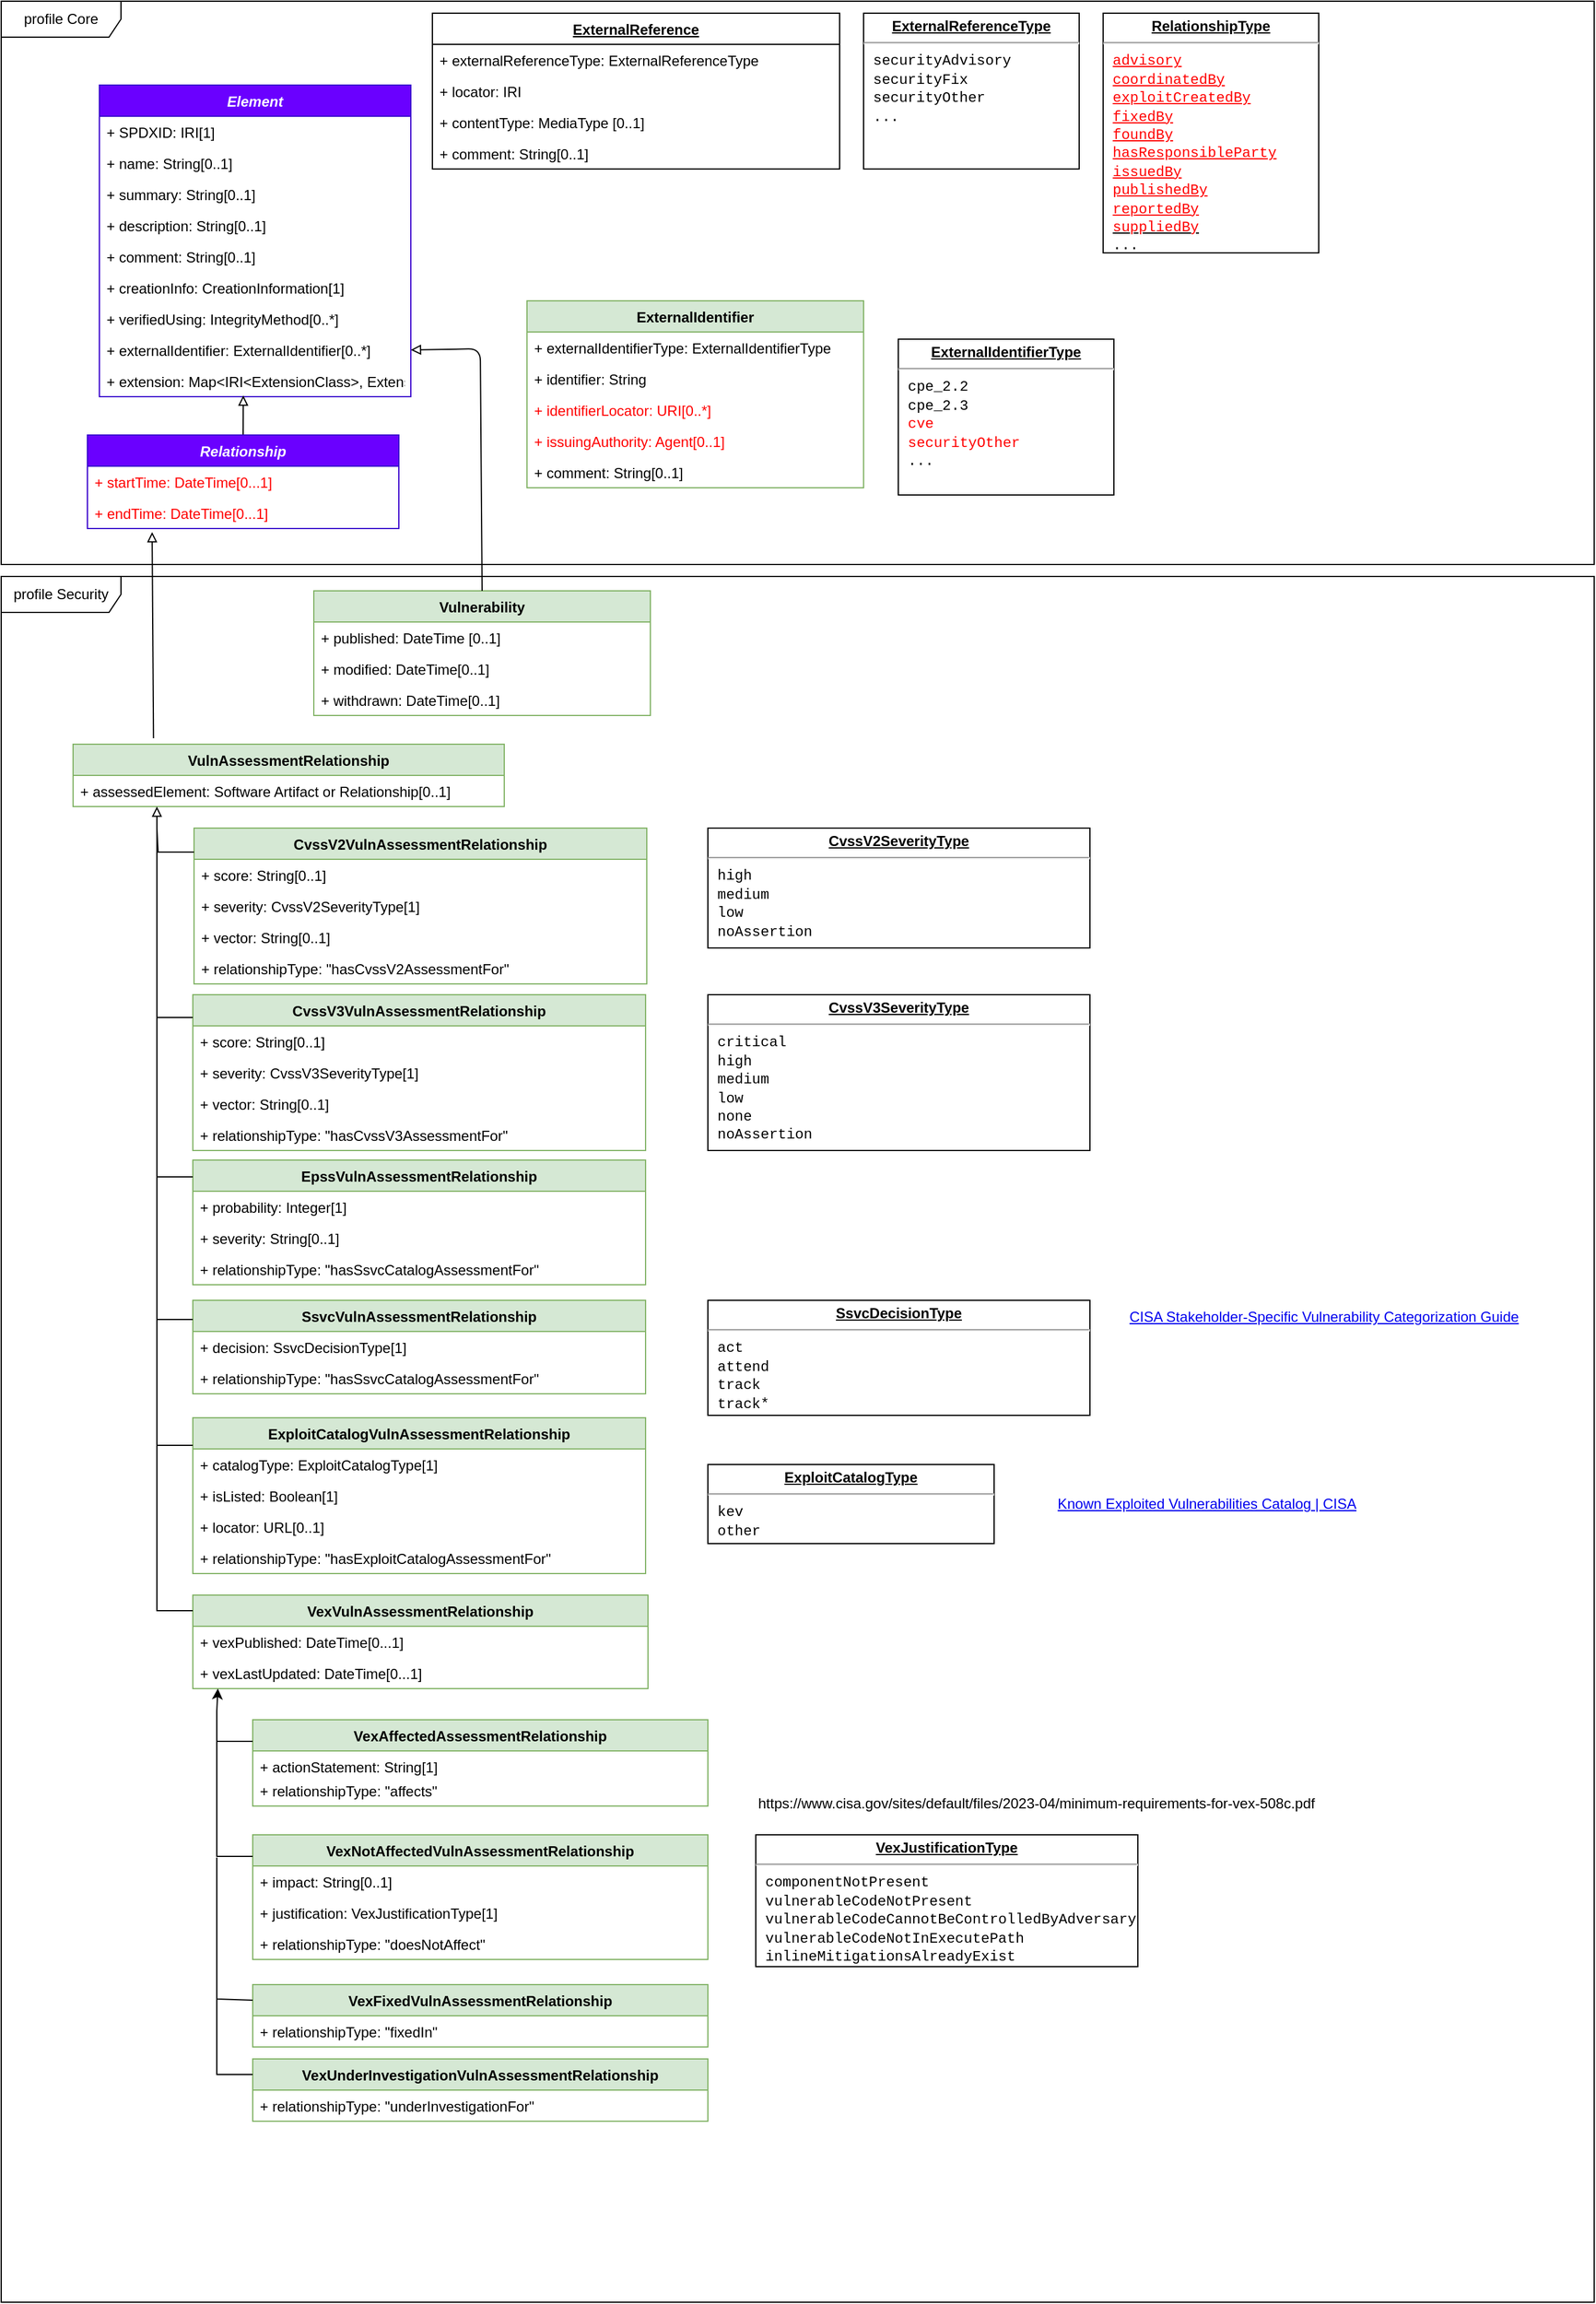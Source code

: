 <mxfile version="21.2.2" type="device">
  <diagram id="5IgRsbpvTm4LBA3nCGGL" name="Page-1">
    <mxGraphModel dx="3028" dy="5564" grid="1" gridSize="10" guides="1" tooltips="1" connect="1" arrows="1" fold="1" page="1" pageScale="1" pageWidth="827" pageHeight="1169" math="0" shadow="0">
      <root>
        <mxCell id="0" />
        <mxCell id="1" parent="0" />
        <mxCell id="vhmbv-RrimLqrtO0uC5v-1" value="profile Security" style="shape=umlFrame;whiteSpace=wrap;html=1;width=100;height=30;" parent="1" vertex="1">
          <mxGeometry x="-1630" y="-4160" width="1330" height="1440" as="geometry" />
        </mxCell>
        <mxCell id="gfH33e8ERVnTQL8CG1b4-8" value="profile Core" style="shape=umlFrame;whiteSpace=wrap;html=1;width=100;height=30;" parent="1" vertex="1">
          <mxGeometry x="-1630" y="-4640" width="1330" height="470" as="geometry" />
        </mxCell>
        <mxCell id="gfH33e8ERVnTQL8CG1b4-1" value="VexVulnAssessmentRelationship" style="swimlane;fontStyle=1;childLayout=stackLayout;horizontal=1;startSize=26;fillColor=#d5e8d4;horizontalStack=0;resizeParent=1;resizeParentMax=0;resizeLast=0;collapsible=1;marginBottom=0;strokeColor=#82b366;" parent="1" vertex="1">
          <mxGeometry x="-1470" y="-3310" width="380" height="78" as="geometry" />
        </mxCell>
        <mxCell id="gfH33e8ERVnTQL8CG1b4-10" value="+ vexPublished: DateTime[0...1]&#xa;&#xa;" style="text;strokeColor=none;fillColor=none;align=left;verticalAlign=top;spacingLeft=4;spacingRight=4;overflow=hidden;rotatable=0;points=[[0,0.5],[1,0.5]];portConstraint=eastwest;" parent="gfH33e8ERVnTQL8CG1b4-1" vertex="1">
          <mxGeometry y="26" width="380" height="26" as="geometry" />
        </mxCell>
        <mxCell id="PAFHYs4fHEggMUIT7Akd-7" value="+ vexLastUpdated: DateTime[0...1]&#xa;&#xa;" style="text;strokeColor=none;fillColor=none;align=left;verticalAlign=top;spacingLeft=4;spacingRight=4;overflow=hidden;rotatable=0;points=[[0,0.5],[1,0.5]];portConstraint=eastwest;" parent="gfH33e8ERVnTQL8CG1b4-1" vertex="1">
          <mxGeometry y="52" width="380" height="26" as="geometry" />
        </mxCell>
        <mxCell id="gfH33e8ERVnTQL8CG1b4-11" value="Vulnerability" style="swimlane;fontStyle=1;childLayout=stackLayout;horizontal=1;startSize=26;fillColor=#d5e8d4;horizontalStack=0;resizeParent=1;resizeParentMax=0;resizeLast=0;collapsible=1;marginBottom=0;strokeColor=#82b366;" parent="1" vertex="1">
          <mxGeometry x="-1369" y="-4148" width="281" height="104" as="geometry" />
        </mxCell>
        <mxCell id="gfH33e8ERVnTQL8CG1b4-13" value="+ published: DateTime [0..1]" style="text;strokeColor=none;fillColor=none;align=left;verticalAlign=top;spacingLeft=4;spacingRight=4;overflow=hidden;rotatable=0;points=[[0,0.5],[1,0.5]];portConstraint=eastwest;" parent="gfH33e8ERVnTQL8CG1b4-11" vertex="1">
          <mxGeometry y="26" width="281" height="26" as="geometry" />
        </mxCell>
        <mxCell id="gfH33e8ERVnTQL8CG1b4-14" value="+ modified: DateTime[0..1]&#xa;" style="text;strokeColor=none;fillColor=none;align=left;verticalAlign=top;spacingLeft=4;spacingRight=4;overflow=hidden;rotatable=0;points=[[0,0.5],[1,0.5]];portConstraint=eastwest;" parent="gfH33e8ERVnTQL8CG1b4-11" vertex="1">
          <mxGeometry y="52" width="281" height="26" as="geometry" />
        </mxCell>
        <mxCell id="gfH33e8ERVnTQL8CG1b4-75" value="+ withdrawn: DateTime[0..1]&#xa;" style="text;strokeColor=none;fillColor=none;align=left;verticalAlign=top;spacingLeft=4;spacingRight=4;overflow=hidden;rotatable=0;points=[[0,0.5],[1,0.5]];portConstraint=eastwest;" parent="gfH33e8ERVnTQL8CG1b4-11" vertex="1">
          <mxGeometry y="78" width="281" height="26" as="geometry" />
        </mxCell>
        <mxCell id="gfH33e8ERVnTQL8CG1b4-21" value="&lt;p style=&quot;margin: 0px ; margin-top: 4px ; text-align: center ; text-decoration: underline&quot;&gt;&lt;b&gt;ExternalReferenceType&lt;/b&gt;&lt;/p&gt;&lt;hr&gt;&lt;p style=&quot;margin: 0px ; margin-left: 8px&quot;&gt;&lt;span style=&quot;background-color: initial; font-family: &amp;quot;Courier New&amp;quot;;&quot;&gt;securityAdvisory&lt;/span&gt;&lt;br&gt;&lt;/p&gt;&lt;p style=&quot;margin: 0px ; margin-left: 8px&quot;&gt;&lt;font face=&quot;Courier New&quot;&gt;securityFix&lt;/font&gt;&lt;/p&gt;&lt;p style=&quot;margin: 0px ; margin-left: 8px&quot;&gt;&lt;font face=&quot;Courier New&quot;&gt;securityOther&lt;/font&gt;&lt;/p&gt;&lt;p style=&quot;margin: 0px ; margin-left: 8px&quot;&gt;&lt;font face=&quot;Courier New&quot;&gt;...&lt;/font&gt;&lt;/p&gt;&lt;p style=&quot;margin: 0px ; margin-left: 8px&quot;&gt;&lt;br&gt;&lt;/p&gt;" style="verticalAlign=top;align=left;overflow=fill;fontSize=12;fontFamily=Helvetica;html=1;" parent="1" vertex="1">
          <mxGeometry x="-910" y="-4630" width="180" height="130" as="geometry" />
        </mxCell>
        <mxCell id="gfH33e8ERVnTQL8CG1b4-22" value="ExternalReference" style="swimlane;fontStyle=5;childLayout=stackLayout;horizontal=1;startSize=26;fillColor=none;horizontalStack=0;resizeParent=1;resizeParentMax=0;resizeLast=0;collapsible=1;marginBottom=0;" parent="1" vertex="1">
          <mxGeometry x="-1270" y="-4630" width="340" height="130" as="geometry" />
        </mxCell>
        <mxCell id="gfH33e8ERVnTQL8CG1b4-23" value="+ externalReferenceType: ExternalReferenceType" style="text;strokeColor=none;fillColor=none;align=left;verticalAlign=top;spacingLeft=4;spacingRight=4;overflow=hidden;rotatable=0;points=[[0,0.5],[1,0.5]];portConstraint=eastwest;" parent="gfH33e8ERVnTQL8CG1b4-22" vertex="1">
          <mxGeometry y="26" width="340" height="26" as="geometry" />
        </mxCell>
        <mxCell id="gfH33e8ERVnTQL8CG1b4-24" value="+ locator: IRI" style="text;strokeColor=none;fillColor=none;align=left;verticalAlign=top;spacingLeft=4;spacingRight=4;overflow=hidden;rotatable=0;points=[[0,0.5],[1,0.5]];portConstraint=eastwest;" parent="gfH33e8ERVnTQL8CG1b4-22" vertex="1">
          <mxGeometry y="52" width="340" height="26" as="geometry" />
        </mxCell>
        <mxCell id="gfH33e8ERVnTQL8CG1b4-25" value="+ contentType: MediaType [0..1]" style="text;strokeColor=none;fillColor=none;align=left;verticalAlign=top;spacingLeft=4;spacingRight=4;overflow=hidden;rotatable=0;points=[[0,0.5],[1,0.5]];portConstraint=eastwest;" parent="gfH33e8ERVnTQL8CG1b4-22" vertex="1">
          <mxGeometry y="78" width="340" height="26" as="geometry" />
        </mxCell>
        <mxCell id="gfH33e8ERVnTQL8CG1b4-26" value="+ comment: String[0..1]" style="text;strokeColor=none;fillColor=none;align=left;verticalAlign=top;spacingLeft=4;spacingRight=4;overflow=hidden;rotatable=0;points=[[0,0.5],[1,0.5]];portConstraint=eastwest;" parent="gfH33e8ERVnTQL8CG1b4-22" vertex="1">
          <mxGeometry y="104" width="340" height="26" as="geometry" />
        </mxCell>
        <object label="Element" description="static representation of a part of the universe of discourse that may be identified and characterised by its behaviour and attribute." description_source="ISO 15531-1:2004" id="gfH33e8ERVnTQL8CG1b4-43">
          <mxCell style="swimlane;fontStyle=3;childLayout=stackLayout;horizontal=1;startSize=26;fillColor=#6a00ff;horizontalStack=0;resizeParent=1;resizeParentMax=0;resizeLast=0;collapsible=1;marginBottom=0;strokeColor=#3700CC;fontColor=#ffffff;" parent="1" vertex="1">
            <mxGeometry x="-1548" y="-4570" width="260" height="260" as="geometry" />
          </mxCell>
        </object>
        <mxCell id="gfH33e8ERVnTQL8CG1b4-44" value="+ SPDXID: IRI[1]" style="text;strokeColor=none;fillColor=none;align=left;verticalAlign=top;spacingLeft=4;spacingRight=4;overflow=hidden;rotatable=0;points=[[0,0.5],[1,0.5]];portConstraint=eastwest;" parent="gfH33e8ERVnTQL8CG1b4-43" vertex="1">
          <mxGeometry y="26" width="260" height="26" as="geometry" />
        </mxCell>
        <mxCell id="gfH33e8ERVnTQL8CG1b4-45" value="+ name: String[0..1]" style="text;strokeColor=none;fillColor=none;align=left;verticalAlign=top;spacingLeft=4;spacingRight=4;overflow=hidden;rotatable=0;points=[[0,0.5],[1,0.5]];portConstraint=eastwest;" parent="gfH33e8ERVnTQL8CG1b4-43" vertex="1">
          <mxGeometry y="52" width="260" height="26" as="geometry" />
        </mxCell>
        <mxCell id="gfH33e8ERVnTQL8CG1b4-46" value="+ summary: String[0..1]" style="text;strokeColor=none;fillColor=none;align=left;verticalAlign=top;spacingLeft=4;spacingRight=4;overflow=hidden;rotatable=0;points=[[0,0.5],[1,0.5]];portConstraint=eastwest;" parent="gfH33e8ERVnTQL8CG1b4-43" vertex="1">
          <mxGeometry y="78" width="260" height="26" as="geometry" />
        </mxCell>
        <mxCell id="gfH33e8ERVnTQL8CG1b4-47" value="+ description: String[0..1]" style="text;strokeColor=none;fillColor=none;align=left;verticalAlign=top;spacingLeft=4;spacingRight=4;overflow=hidden;rotatable=0;points=[[0,0.5],[1,0.5]];portConstraint=eastwest;" parent="gfH33e8ERVnTQL8CG1b4-43" vertex="1">
          <mxGeometry y="104" width="260" height="26" as="geometry" />
        </mxCell>
        <mxCell id="gfH33e8ERVnTQL8CG1b4-48" value="+ comment: String[0..1]" style="text;strokeColor=none;fillColor=none;align=left;verticalAlign=top;spacingLeft=4;spacingRight=4;overflow=hidden;rotatable=0;points=[[0,0.5],[1,0.5]];portConstraint=eastwest;" parent="gfH33e8ERVnTQL8CG1b4-43" vertex="1">
          <mxGeometry y="130" width="260" height="26" as="geometry" />
        </mxCell>
        <mxCell id="gfH33e8ERVnTQL8CG1b4-49" value="+ creationInfo: CreationInformation[1]" style="text;strokeColor=none;fillColor=none;align=left;verticalAlign=top;spacingLeft=4;spacingRight=4;overflow=hidden;rotatable=0;points=[[0,0.5],[1,0.5]];portConstraint=eastwest;" parent="gfH33e8ERVnTQL8CG1b4-43" vertex="1">
          <mxGeometry y="156" width="260" height="26" as="geometry" />
        </mxCell>
        <mxCell id="gfH33e8ERVnTQL8CG1b4-50" value="+ verifiedUsing: IntegrityMethod[0..*]" style="text;strokeColor=none;fillColor=none;align=left;verticalAlign=top;spacingLeft=4;spacingRight=4;overflow=hidden;rotatable=0;points=[[0,0.5],[1,0.5]];portConstraint=eastwest;" parent="gfH33e8ERVnTQL8CG1b4-43" vertex="1">
          <mxGeometry y="182" width="260" height="26" as="geometry" />
        </mxCell>
        <mxCell id="gfH33e8ERVnTQL8CG1b4-52" value="+ externalIdentifier: ExternalIdentifier[0..*]" style="text;strokeColor=none;fillColor=none;align=left;verticalAlign=top;spacingLeft=4;spacingRight=4;overflow=hidden;rotatable=0;points=[[0,0.5],[1,0.5]];portConstraint=eastwest;" parent="gfH33e8ERVnTQL8CG1b4-43" vertex="1">
          <mxGeometry y="208" width="260" height="26" as="geometry" />
        </mxCell>
        <mxCell id="gfH33e8ERVnTQL8CG1b4-53" value="+ extension: Map&lt;IRI&lt;ExtensionClass&gt;, Extension&gt;[0..1]" style="text;strokeColor=none;fillColor=none;align=left;verticalAlign=top;spacingLeft=4;spacingRight=4;overflow=hidden;rotatable=0;points=[[0,0.5],[1,0.5]];portConstraint=eastwest;" parent="gfH33e8ERVnTQL8CG1b4-43" vertex="1">
          <mxGeometry y="234" width="260" height="26" as="geometry" />
        </mxCell>
        <mxCell id="gfH33e8ERVnTQL8CG1b4-57" value="&lt;p style=&quot;margin: 4px 0px 0px; text-align: center;&quot;&gt;&lt;span style=&quot;background-color: initial;&quot;&gt;&lt;b&gt;&lt;u&gt;VexJustificationType&lt;/u&gt;&lt;/b&gt;&lt;/span&gt;&lt;/p&gt;&lt;hr&gt;&lt;p style=&quot;margin: 0px ; margin-left: 8px&quot;&gt;&lt;span style=&quot;font-family: &amp;quot;Courier New&amp;quot;; background-color: initial;&quot;&gt;componentNotPresent&lt;/span&gt;&lt;br&gt;&lt;/p&gt;&lt;p style=&quot;margin: 0px ; margin-left: 8px&quot;&gt;&lt;font face=&quot;Courier New&quot;&gt;vulnerableCodeNotPresent&lt;/font&gt;&lt;/p&gt;&lt;p style=&quot;margin: 0px ; margin-left: 8px&quot;&gt;&lt;font face=&quot;Courier New&quot;&gt;vulnerableCodeCannotBeControlledByAdversary&lt;/font&gt;&lt;/p&gt;&lt;p style=&quot;margin: 0px ; margin-left: 8px&quot;&gt;&lt;font face=&quot;Courier New&quot;&gt;vulnerableCodeNotInExecutePath&lt;/font&gt;&lt;/p&gt;&lt;p style=&quot;margin: 0px ; margin-left: 8px&quot;&gt;&lt;span style=&quot;font-family: &amp;quot;Courier New&amp;quot;; background-color: initial;&quot;&gt;inlineMitigationsAlreadyExist&lt;/span&gt;&lt;/p&gt;" style="verticalAlign=top;align=left;overflow=fill;fontSize=12;fontFamily=Helvetica;html=1;" parent="1" vertex="1">
          <mxGeometry x="-1000" y="-3110" width="319" height="110" as="geometry" />
        </mxCell>
        <mxCell id="gfH33e8ERVnTQL8CG1b4-63" value="" style="endArrow=block;endSize=6;endFill=0;html=1;entryX=0.462;entryY=0.962;entryDx=0;entryDy=0;entryPerimeter=0;exitX=0.5;exitY=0;exitDx=0;exitDy=0;" parent="1" source="rZuNcApO604I1lBTYKyU-2" target="gfH33e8ERVnTQL8CG1b4-53" edge="1">
          <mxGeometry width="160" relative="1" as="geometry">
            <mxPoint x="-1430" y="-4290" as="sourcePoint" />
            <mxPoint x="-1412.08" y="-4300.988" as="targetPoint" />
          </mxGeometry>
        </mxCell>
        <mxCell id="gfH33e8ERVnTQL8CG1b4-92" value="&lt;p style=&quot;margin: 4px 0px 0px; text-align: center;&quot;&gt;&lt;span style=&quot;background-color: initial;&quot;&gt;&lt;b&gt;&lt;u&gt;CvssV3SeverityType&lt;/u&gt;&lt;/b&gt;&lt;/span&gt;&lt;/p&gt;&lt;hr&gt;&lt;p style=&quot;margin: 0px ; margin-left: 8px&quot;&gt;&lt;span style=&quot;background-color: initial; font-family: &amp;quot;Courier New&amp;quot;;&quot;&gt;critical&lt;/span&gt;&lt;/p&gt;&lt;p style=&quot;margin: 0px ; margin-left: 8px&quot;&gt;&lt;font face=&quot;Courier New&quot;&gt;&lt;span style=&quot;font-size: 12px;&quot;&gt;high&lt;/span&gt;&lt;/font&gt;&lt;/p&gt;&lt;p style=&quot;margin: 0px ; margin-left: 8px&quot;&gt;&lt;font face=&quot;Courier New&quot;&gt;&lt;span style=&quot;font-size: 12px;&quot;&gt;medium&lt;/span&gt;&lt;/font&gt;&lt;/p&gt;&lt;p style=&quot;margin: 0px ; margin-left: 8px&quot;&gt;&lt;font face=&quot;Courier New&quot;&gt;&lt;span style=&quot;font-size: 12px;&quot;&gt;low&lt;/span&gt;&lt;/font&gt;&lt;/p&gt;&lt;p style=&quot;margin: 0px ; margin-left: 8px&quot;&gt;&lt;font face=&quot;Courier New&quot;&gt;&lt;span style=&quot;font-size: 12px;&quot;&gt;none&lt;/span&gt;&lt;/font&gt;&lt;/p&gt;&lt;p style=&quot;margin: 0px ; margin-left: 8px&quot;&gt;&lt;font face=&quot;Courier New&quot;&gt;noAssertion&lt;/font&gt;&lt;/p&gt;" style="verticalAlign=top;align=left;overflow=fill;fontSize=12;fontFamily=Helvetica;html=1;" parent="1" vertex="1">
          <mxGeometry x="-1040" y="-3811" width="319" height="130" as="geometry" />
        </mxCell>
        <mxCell id="vhmbv-RrimLqrtO0uC5v-4" value="VulnAssessmentRelationship" style="swimlane;fontStyle=1;childLayout=stackLayout;horizontal=1;startSize=26;fillColor=#d5e8d4;horizontalStack=0;resizeParent=1;resizeParentMax=0;resizeLast=0;collapsible=1;marginBottom=0;strokeColor=#82b366;" parent="1" vertex="1">
          <mxGeometry x="-1570" y="-4020" width="360" height="52" as="geometry" />
        </mxCell>
        <mxCell id="ycgP8Sd5Gd4hE947tm71-1" value="+ assessedElement: Software Artifact or Relationship[0..1]" style="text;strokeColor=none;fillColor=none;align=left;verticalAlign=top;spacingLeft=4;spacingRight=4;overflow=hidden;rotatable=0;points=[[0,0.5],[1,0.5]];portConstraint=eastwest;" parent="vhmbv-RrimLqrtO0uC5v-4" vertex="1">
          <mxGeometry y="26" width="360" height="26" as="geometry" />
        </mxCell>
        <mxCell id="vhmbv-RrimLqrtO0uC5v-9" value="CvssV2VulnAssessmentRelationship" style="swimlane;fontStyle=1;childLayout=stackLayout;horizontal=1;startSize=26;fillColor=#d5e8d4;horizontalStack=0;resizeParent=1;resizeParentMax=0;resizeLast=0;collapsible=1;marginBottom=0;strokeColor=#82b366;" parent="1" vertex="1">
          <mxGeometry x="-1469" y="-3950" width="378" height="130" as="geometry" />
        </mxCell>
        <mxCell id="vhmbv-RrimLqrtO0uC5v-6" value="+ score: String[0..1]" style="text;strokeColor=none;fillColor=none;align=left;verticalAlign=top;spacingLeft=4;spacingRight=4;overflow=hidden;rotatable=0;points=[[0,0.5],[1,0.5]];portConstraint=eastwest;" parent="vhmbv-RrimLqrtO0uC5v-9" vertex="1">
          <mxGeometry y="26" width="378" height="26" as="geometry" />
        </mxCell>
        <mxCell id="vhmbv-RrimLqrtO0uC5v-10" value="+ severity: CvssV2SeverityType[1]" style="text;strokeColor=none;fillColor=none;align=left;verticalAlign=top;spacingLeft=4;spacingRight=4;overflow=hidden;rotatable=0;points=[[0,0.5],[1,0.5]];portConstraint=eastwest;" parent="vhmbv-RrimLqrtO0uC5v-9" vertex="1">
          <mxGeometry y="52" width="378" height="26" as="geometry" />
        </mxCell>
        <mxCell id="vhmbv-RrimLqrtO0uC5v-13" value="+ vector: String[0..1]" style="text;strokeColor=none;fillColor=none;align=left;verticalAlign=top;spacingLeft=4;spacingRight=4;overflow=hidden;rotatable=0;points=[[0,0.5],[1,0.5]];portConstraint=eastwest;" parent="vhmbv-RrimLqrtO0uC5v-9" vertex="1">
          <mxGeometry y="78" width="378" height="26" as="geometry" />
        </mxCell>
        <mxCell id="dll3_H41sZPCGXfSmoCE-24" value="+ relationshipType: &quot;hasCvssV2AssessmentFor&quot;" style="text;strokeColor=none;fillColor=none;align=left;verticalAlign=top;spacingLeft=4;spacingRight=4;overflow=hidden;rotatable=0;points=[[0,0.5],[1,0.5]];portConstraint=eastwest;" vertex="1" parent="vhmbv-RrimLqrtO0uC5v-9">
          <mxGeometry y="104" width="378" height="26" as="geometry" />
        </mxCell>
        <mxCell id="vhmbv-RrimLqrtO0uC5v-16" value="CvssV3VulnAssessmentRelationship" style="swimlane;fontStyle=1;childLayout=stackLayout;horizontal=1;startSize=26;fillColor=#d5e8d4;horizontalStack=0;resizeParent=1;resizeParentMax=0;resizeLast=0;collapsible=1;marginBottom=0;strokeColor=#82b366;" parent="1" vertex="1">
          <mxGeometry x="-1470" y="-3811" width="378" height="130" as="geometry" />
        </mxCell>
        <mxCell id="vhmbv-RrimLqrtO0uC5v-35" value="+ score: String[0..1]" style="text;strokeColor=none;fillColor=none;align=left;verticalAlign=top;spacingLeft=4;spacingRight=4;overflow=hidden;rotatable=0;points=[[0,0.5],[1,0.5]];portConstraint=eastwest;" parent="vhmbv-RrimLqrtO0uC5v-16" vertex="1">
          <mxGeometry y="26" width="378" height="26" as="geometry" />
        </mxCell>
        <mxCell id="vhmbv-RrimLqrtO0uC5v-17" value="+ severity: CvssV3SeverityType[1]" style="text;strokeColor=none;fillColor=none;align=left;verticalAlign=top;spacingLeft=4;spacingRight=4;overflow=hidden;rotatable=0;points=[[0,0.5],[1,0.5]];portConstraint=eastwest;" parent="vhmbv-RrimLqrtO0uC5v-16" vertex="1">
          <mxGeometry y="52" width="378" height="26" as="geometry" />
        </mxCell>
        <mxCell id="vhmbv-RrimLqrtO0uC5v-18" value="+ vector: String[0..1]" style="text;strokeColor=none;fillColor=none;align=left;verticalAlign=top;spacingLeft=4;spacingRight=4;overflow=hidden;rotatable=0;points=[[0,0.5],[1,0.5]];portConstraint=eastwest;" parent="vhmbv-RrimLqrtO0uC5v-16" vertex="1">
          <mxGeometry y="78" width="378" height="26" as="geometry" />
        </mxCell>
        <mxCell id="dll3_H41sZPCGXfSmoCE-23" value="+ relationshipType: &quot;hasCvssV3AssessmentFor&quot;" style="text;strokeColor=none;fillColor=none;align=left;verticalAlign=top;spacingLeft=4;spacingRight=4;overflow=hidden;rotatable=0;points=[[0,0.5],[1,0.5]];portConstraint=eastwest;" vertex="1" parent="vhmbv-RrimLqrtO0uC5v-16">
          <mxGeometry y="104" width="378" height="26" as="geometry" />
        </mxCell>
        <mxCell id="vhmbv-RrimLqrtO0uC5v-20" value="EpssVulnAssessmentRelationship" style="swimlane;fontStyle=1;childLayout=stackLayout;horizontal=1;startSize=26;fillColor=#d5e8d4;horizontalStack=0;resizeParent=1;resizeParentMax=0;resizeLast=0;collapsible=1;marginBottom=0;strokeColor=#82b366;" parent="1" vertex="1">
          <mxGeometry x="-1470" y="-3673" width="378" height="104" as="geometry" />
        </mxCell>
        <mxCell id="vhmbv-RrimLqrtO0uC5v-22" value="+ probability: Integer[1]" style="text;strokeColor=none;fillColor=none;align=left;verticalAlign=top;spacingLeft=4;spacingRight=4;overflow=hidden;rotatable=0;points=[[0,0.5],[1,0.5]];portConstraint=eastwest;" parent="vhmbv-RrimLqrtO0uC5v-20" vertex="1">
          <mxGeometry y="26" width="378" height="26" as="geometry" />
        </mxCell>
        <mxCell id="vhmbv-RrimLqrtO0uC5v-24" value="+ severity: String[0..1]" style="text;strokeColor=none;fillColor=none;align=left;verticalAlign=top;spacingLeft=4;spacingRight=4;overflow=hidden;rotatable=0;points=[[0,0.5],[1,0.5]];portConstraint=eastwest;" parent="vhmbv-RrimLqrtO0uC5v-20" vertex="1">
          <mxGeometry y="52" width="378" height="26" as="geometry" />
        </mxCell>
        <mxCell id="dll3_H41sZPCGXfSmoCE-20" value="+ relationshipType: &quot;hasSsvcCatalogAssessmentFor&quot;" style="text;strokeColor=none;fillColor=none;align=left;verticalAlign=top;spacingLeft=4;spacingRight=4;overflow=hidden;rotatable=0;points=[[0,0.5],[1,0.5]];portConstraint=eastwest;" vertex="1" parent="vhmbv-RrimLqrtO0uC5v-20">
          <mxGeometry y="78" width="378" height="26" as="geometry" />
        </mxCell>
        <mxCell id="vhmbv-RrimLqrtO0uC5v-25" value="SsvcVulnAssessmentRelationship" style="swimlane;fontStyle=1;childLayout=stackLayout;horizontal=1;startSize=26;fillColor=#d5e8d4;horizontalStack=0;resizeParent=1;resizeParentMax=0;resizeLast=0;collapsible=1;marginBottom=0;strokeColor=#82b366;" parent="1" vertex="1">
          <mxGeometry x="-1470" y="-3556" width="378" height="78" as="geometry" />
        </mxCell>
        <mxCell id="vhmbv-RrimLqrtO0uC5v-27" value="+ decision: SsvcDecisionType[1]" style="text;strokeColor=none;fillColor=none;align=left;verticalAlign=top;spacingLeft=4;spacingRight=4;overflow=hidden;rotatable=0;points=[[0,0.5],[1,0.5]];portConstraint=eastwest;" parent="vhmbv-RrimLqrtO0uC5v-25" vertex="1">
          <mxGeometry y="26" width="378" height="26" as="geometry" />
        </mxCell>
        <mxCell id="dll3_H41sZPCGXfSmoCE-19" value="+ relationshipType: &quot;hasSsvcCatalogAssessmentFor&quot;" style="text;strokeColor=none;fillColor=none;align=left;verticalAlign=top;spacingLeft=4;spacingRight=4;overflow=hidden;rotatable=0;points=[[0,0.5],[1,0.5]];portConstraint=eastwest;" vertex="1" parent="vhmbv-RrimLqrtO0uC5v-25">
          <mxGeometry y="52" width="378" height="26" as="geometry" />
        </mxCell>
        <mxCell id="vhmbv-RrimLqrtO0uC5v-28" value="&lt;p style=&quot;margin: 4px 0px 0px; text-align: center;&quot;&gt;&lt;span style=&quot;background-color: initial;&quot;&gt;&lt;b&gt;&lt;u&gt;SsvcDecisionType&lt;/u&gt;&lt;/b&gt;&lt;/span&gt;&lt;/p&gt;&lt;hr&gt;&lt;p style=&quot;margin: 0px ; margin-left: 8px&quot;&gt;&lt;font face=&quot;Courier New&quot;&gt;act&lt;/font&gt;&lt;/p&gt;&lt;p style=&quot;margin: 0px ; margin-left: 8px&quot;&gt;&lt;font face=&quot;Courier New&quot;&gt;attend&lt;/font&gt;&lt;/p&gt;&lt;p style=&quot;margin: 0px ; margin-left: 8px&quot;&gt;&lt;font face=&quot;Courier New&quot;&gt;track&lt;/font&gt;&lt;/p&gt;&lt;p style=&quot;margin: 0px ; margin-left: 8px&quot;&gt;&lt;font face=&quot;Courier New&quot;&gt;track*&lt;/font&gt;&lt;/p&gt;" style="verticalAlign=top;align=left;overflow=fill;fontSize=12;fontFamily=Helvetica;html=1;" parent="1" vertex="1">
          <mxGeometry x="-1040" y="-3556" width="319" height="96" as="geometry" />
        </mxCell>
        <mxCell id="vhmbv-RrimLqrtO0uC5v-48" value="&lt;meta charset=&quot;utf-8&quot;&gt;&lt;a href=&quot;https://www.cisa.gov/known-exploited-vulnerabilities-catalog&quot;&gt;Known Exploited Vulnerabilities Catalog | CISA&lt;/a&gt;" style="text;whiteSpace=wrap;html=1;" parent="1" vertex="1">
          <mxGeometry x="-750" y="-3400" width="280" height="40" as="geometry" />
        </mxCell>
        <mxCell id="vhmbv-RrimLqrtO0uC5v-50" value="ExploitCatalogVulnAssessmentRelationship" style="swimlane;fontStyle=1;childLayout=stackLayout;horizontal=1;startSize=26;fillColor=#d5e8d4;horizontalStack=0;resizeParent=1;resizeParentMax=0;resizeLast=0;collapsible=1;marginBottom=0;strokeColor=#82b366;" parent="1" vertex="1">
          <mxGeometry x="-1470" y="-3458" width="378" height="130" as="geometry" />
        </mxCell>
        <mxCell id="dll3_H41sZPCGXfSmoCE-16" value="+ catalogType: ExploitCatalogType[1]" style="text;strokeColor=none;fillColor=none;align=left;verticalAlign=top;spacingLeft=4;spacingRight=4;overflow=hidden;rotatable=0;points=[[0,0.5],[1,0.5]];portConstraint=eastwest;" vertex="1" parent="vhmbv-RrimLqrtO0uC5v-50">
          <mxGeometry y="26" width="378" height="26" as="geometry" />
        </mxCell>
        <mxCell id="vhmbv-RrimLqrtO0uC5v-57" value="+ isListed: Boolean[1]" style="text;strokeColor=none;fillColor=none;align=left;verticalAlign=top;spacingLeft=4;spacingRight=4;overflow=hidden;rotatable=0;points=[[0,0.5],[1,0.5]];portConstraint=eastwest;" parent="vhmbv-RrimLqrtO0uC5v-50" vertex="1">
          <mxGeometry y="52" width="378" height="26" as="geometry" />
        </mxCell>
        <mxCell id="vhmbv-RrimLqrtO0uC5v-52" value="+ locator: URL[0..1]" style="text;strokeColor=none;fillColor=none;align=left;verticalAlign=top;spacingLeft=4;spacingRight=4;overflow=hidden;rotatable=0;points=[[0,0.5],[1,0.5]];portConstraint=eastwest;" parent="vhmbv-RrimLqrtO0uC5v-50" vertex="1">
          <mxGeometry y="78" width="378" height="26" as="geometry" />
        </mxCell>
        <mxCell id="dll3_H41sZPCGXfSmoCE-18" value="+ relationshipType: &quot;hasExploitCatalogAssessmentFor&quot;" style="text;strokeColor=none;fillColor=none;align=left;verticalAlign=top;spacingLeft=4;spacingRight=4;overflow=hidden;rotatable=0;points=[[0,0.5],[1,0.5]];portConstraint=eastwest;" vertex="1" parent="vhmbv-RrimLqrtO0uC5v-50">
          <mxGeometry y="104" width="378" height="26" as="geometry" />
        </mxCell>
        <mxCell id="vhmbv-RrimLqrtO0uC5v-64" value="VexAffectedAssessmentRelationship" style="swimlane;fontStyle=1;childLayout=stackLayout;horizontal=1;startSize=26;fillColor=#d5e8d4;horizontalStack=0;resizeParent=1;resizeParentMax=0;resizeLast=0;collapsible=1;marginBottom=0;strokeColor=#82b366;" parent="1" vertex="1">
          <mxGeometry x="-1420" y="-3206" width="380" height="72" as="geometry" />
        </mxCell>
        <mxCell id="vhmbv-RrimLqrtO0uC5v-63" value="+ actionStatement: String[1]" style="text;strokeColor=none;fillColor=none;align=left;verticalAlign=top;spacingLeft=4;spacingRight=4;overflow=hidden;rotatable=0;points=[[0,0.5],[1,0.5]];portConstraint=eastwest;" parent="vhmbv-RrimLqrtO0uC5v-64" vertex="1">
          <mxGeometry y="26" width="380" height="20" as="geometry" />
        </mxCell>
        <mxCell id="dll3_H41sZPCGXfSmoCE-5" value="+ relationshipType: &quot;affects&quot;" style="text;strokeColor=none;fillColor=none;align=left;verticalAlign=top;spacingLeft=4;spacingRight=4;overflow=hidden;rotatable=0;points=[[0,0.5],[1,0.5]];portConstraint=eastwest;" vertex="1" parent="vhmbv-RrimLqrtO0uC5v-64">
          <mxGeometry y="46" width="380" height="26" as="geometry" />
        </mxCell>
        <mxCell id="vhmbv-RrimLqrtO0uC5v-70" value="VexNotAffectedVulnAssessmentRelationship" style="swimlane;fontStyle=1;childLayout=stackLayout;horizontal=1;startSize=26;fillColor=#d5e8d4;horizontalStack=0;resizeParent=1;resizeParentMax=0;resizeLast=0;collapsible=1;marginBottom=0;strokeColor=#82b366;" parent="1" vertex="1">
          <mxGeometry x="-1420" y="-3110" width="380" height="104" as="geometry" />
        </mxCell>
        <mxCell id="vhmbv-RrimLqrtO0uC5v-71" value="+ impact: String[0..1]" style="text;strokeColor=none;fillColor=none;align=left;verticalAlign=top;spacingLeft=4;spacingRight=4;overflow=hidden;rotatable=0;points=[[0,0.5],[1,0.5]];portConstraint=eastwest;" parent="vhmbv-RrimLqrtO0uC5v-70" vertex="1">
          <mxGeometry y="26" width="380" height="26" as="geometry" />
        </mxCell>
        <mxCell id="vhmbv-RrimLqrtO0uC5v-72" value="+ justification: VexJustificationType[1]" style="text;strokeColor=none;fillColor=none;align=left;verticalAlign=top;spacingLeft=4;spacingRight=4;overflow=hidden;rotatable=0;points=[[0,0.5],[1,0.5]];portConstraint=eastwest;" parent="vhmbv-RrimLqrtO0uC5v-70" vertex="1">
          <mxGeometry y="52" width="380" height="26" as="geometry" />
        </mxCell>
        <mxCell id="dll3_H41sZPCGXfSmoCE-6" value="+ relationshipType: &quot;doesNotAffect&quot;" style="text;strokeColor=none;fillColor=none;align=left;verticalAlign=top;spacingLeft=4;spacingRight=4;overflow=hidden;rotatable=0;points=[[0,0.5],[1,0.5]];portConstraint=eastwest;" vertex="1" parent="vhmbv-RrimLqrtO0uC5v-70">
          <mxGeometry y="78" width="380" height="26" as="geometry" />
        </mxCell>
        <mxCell id="ycgP8Sd5Gd4hE947tm71-8" value="" style="endArrow=none;html=1;rounded=0;" parent="1" edge="1">
          <mxGeometry x="-0.613" y="116" width="50" height="50" relative="1" as="geometry">
            <mxPoint x="-1470" y="-3540" as="sourcePoint" />
            <mxPoint x="-1500" y="-3660" as="targetPoint" />
            <Array as="points">
              <mxPoint x="-1500" y="-3540" />
            </Array>
            <mxPoint x="106" y="116" as="offset" />
          </mxGeometry>
        </mxCell>
        <mxCell id="Yeybq29zLoQR2ApoFsXh-2" value="" style="endArrow=none;html=1;rounded=0;exitX=0;exitY=0.385;exitDx=0;exitDy=0;exitPerimeter=0;" parent="1" edge="1">
          <mxGeometry x="-0.613" y="116" width="50" height="50" relative="1" as="geometry">
            <mxPoint x="-1470" y="-3658.98" as="sourcePoint" />
            <mxPoint x="-1500" y="-3799" as="targetPoint" />
            <Array as="points">
              <mxPoint x="-1500" y="-3659" />
            </Array>
            <mxPoint x="106" y="116" as="offset" />
          </mxGeometry>
        </mxCell>
        <mxCell id="Yeybq29zLoQR2ApoFsXh-3" value="" style="endArrow=none;html=1;rounded=0;exitX=0;exitY=0.385;exitDx=0;exitDy=0;exitPerimeter=0;" parent="1" edge="1">
          <mxGeometry x="-0.613" y="116" width="50" height="50" relative="1" as="geometry">
            <mxPoint x="-1470" y="-3791.99" as="sourcePoint" />
            <mxPoint x="-1500" y="-3940" as="targetPoint" />
            <Array as="points">
              <mxPoint x="-1500" y="-3792.01" />
            </Array>
            <mxPoint x="106" y="116" as="offset" />
          </mxGeometry>
        </mxCell>
        <mxCell id="Yeybq29zLoQR2ApoFsXh-5" value="" style="endArrow=none;html=1;rounded=0;exitX=0;exitY=0.385;exitDx=0;exitDy=0;exitPerimeter=0;" parent="1" edge="1">
          <mxGeometry x="-0.613" y="116" width="50" height="50" relative="1" as="geometry">
            <mxPoint x="-1470" y="-3434.98" as="sourcePoint" />
            <mxPoint x="-1500" y="-3585" as="targetPoint" />
            <Array as="points">
              <mxPoint x="-1500" y="-3435" />
            </Array>
            <mxPoint x="106" y="116" as="offset" />
          </mxGeometry>
        </mxCell>
        <mxCell id="Yeybq29zLoQR2ApoFsXh-7" value="" style="endArrow=none;html=1;rounded=0;exitX=0;exitY=0.385;exitDx=0;exitDy=0;exitPerimeter=0;" parent="1" edge="1">
          <mxGeometry x="-0.613" y="116" width="50" height="50" relative="1" as="geometry">
            <mxPoint x="-1420" y="-3091.98" as="sourcePoint" />
            <mxPoint x="-1450" y="-3202" as="targetPoint" />
            <Array as="points">
              <mxPoint x="-1450" y="-3092" />
            </Array>
            <mxPoint x="106" y="116" as="offset" />
          </mxGeometry>
        </mxCell>
        <mxCell id="Yeybq29zLoQR2ApoFsXh-8" value="" style="endArrow=classic;html=1;rounded=0;exitX=0;exitY=0.25;exitDx=0;exitDy=0;entryX=0.055;entryY=1;entryDx=0;entryDy=0;entryPerimeter=0;" parent="1" source="vhmbv-RrimLqrtO0uC5v-64" edge="1" target="PAFHYs4fHEggMUIT7Akd-7">
          <mxGeometry width="50" height="50" relative="1" as="geometry">
            <mxPoint x="-1420" y="-3176" as="sourcePoint" />
            <mxPoint x="-1450" y="-3220" as="targetPoint" />
            <Array as="points">
              <mxPoint x="-1450" y="-3188" />
              <mxPoint x="-1450" y="-3213" />
            </Array>
          </mxGeometry>
        </mxCell>
        <mxCell id="Yeybq29zLoQR2ApoFsXh-9" value="&lt;p style=&quot;margin: 4px 0px 0px; text-align: center;&quot;&gt;&lt;b style=&quot;background-color: initial;&quot;&gt;&lt;u&gt;ExploitCatalog&lt;/u&gt;&lt;/b&gt;&lt;b style=&quot;background-color: initial;&quot;&gt;&lt;u&gt;Type&lt;/u&gt;&lt;/b&gt;&lt;/p&gt;&lt;hr&gt;&lt;p style=&quot;margin: 0px ; margin-left: 8px&quot;&gt;&lt;span style=&quot;background-color: initial; font-family: &amp;quot;Courier New&amp;quot;;&quot;&gt;kev&lt;/span&gt;&lt;/p&gt;&lt;p style=&quot;margin: 0px ; margin-left: 8px&quot;&gt;&lt;font face=&quot;Courier New&quot;&gt;other&lt;/font&gt;&lt;/p&gt;" style="verticalAlign=top;align=left;overflow=fill;fontSize=12;fontFamily=Helvetica;html=1;" parent="1" vertex="1">
          <mxGeometry x="-1040" y="-3419" width="239" height="66" as="geometry" />
        </mxCell>
        <UserObject label="&lt;a href=&quot;https://www.cisa.gov/sites/default/files/publications/cisa-ssvc-guide%20508c.pdf&quot;&gt;CISA Stakeholder-Specific Vulnerability Categorization Guide&lt;/a&gt;" id="Yeybq29zLoQR2ApoFsXh-13">
          <mxCell style="text;whiteSpace=wrap;html=1;" parent="1" vertex="1">
            <mxGeometry x="-690" y="-3556" width="340" height="40" as="geometry" />
          </mxCell>
        </UserObject>
        <mxCell id="Yeybq29zLoQR2ApoFsXh-16" value="&lt;p style=&quot;margin: 4px 0px 0px; text-align: center;&quot;&gt;&lt;span style=&quot;background-color: initial;&quot;&gt;&lt;b&gt;&lt;u&gt;CvssV2SeverityType&lt;/u&gt;&lt;/b&gt;&lt;/span&gt;&lt;/p&gt;&lt;hr&gt;&lt;p style=&quot;margin: 0px ; margin-left: 8px&quot;&gt;&lt;span style=&quot;font-family: &amp;quot;Courier New&amp;quot;; background-color: initial;&quot;&gt;high&lt;/span&gt;&lt;br&gt;&lt;/p&gt;&lt;p style=&quot;margin: 0px ; margin-left: 8px&quot;&gt;&lt;font face=&quot;Courier New&quot;&gt;&lt;span style=&quot;font-size: 12px;&quot;&gt;medium&lt;/span&gt;&lt;/font&gt;&lt;/p&gt;&lt;p style=&quot;margin: 0px ; margin-left: 8px&quot;&gt;&lt;font face=&quot;Courier New&quot;&gt;&lt;span style=&quot;font-size: 12px;&quot;&gt;low&lt;/span&gt;&lt;/font&gt;&lt;/p&gt;&lt;p style=&quot;margin: 0px ; margin-left: 8px&quot;&gt;&lt;span style=&quot;font-family: &amp;quot;Courier New&amp;quot;; background-color: initial;&quot;&gt;noAssertion&lt;/span&gt;&lt;br&gt;&lt;/p&gt;" style="verticalAlign=top;align=left;overflow=fill;fontSize=12;fontFamily=Helvetica;html=1;" parent="1" vertex="1">
          <mxGeometry x="-1040" y="-3950" width="319" height="100" as="geometry" />
        </mxCell>
        <mxCell id="Yeybq29zLoQR2ApoFsXh-22" value="&lt;p style=&quot;margin: 0px ; margin-top: 4px ; text-align: center ; text-decoration: underline&quot;&gt;&lt;b&gt;ExternalIdentifierType&lt;/b&gt;&lt;/p&gt;&lt;hr&gt;&lt;p style=&quot;margin: 0px ; margin-left: 8px&quot;&gt;&lt;font face=&quot;Courier New&quot;&gt;cpe_2.2&lt;/font&gt;&lt;/p&gt;&lt;p style=&quot;margin: 0px ; margin-left: 8px&quot;&gt;&lt;font face=&quot;Courier New&quot;&gt;cpe_2.3&lt;/font&gt;&lt;/p&gt;&lt;p style=&quot;margin: 0px ; margin-left: 8px&quot;&gt;&lt;font color=&quot;#ff0000&quot; face=&quot;Courier New&quot;&gt;cve&lt;/font&gt;&lt;/p&gt;&lt;p style=&quot;margin: 0px ; margin-left: 8px&quot;&gt;&lt;span style=&quot;font-family: &amp;quot;Courier New&amp;quot;; background-color: initial;&quot;&gt;&lt;font color=&quot;#ff0000&quot;&gt;securityOther&lt;/font&gt;&lt;/span&gt;&lt;br&gt;&lt;/p&gt;&lt;p style=&quot;margin: 0px ; margin-left: 8px&quot;&gt;&lt;font face=&quot;Courier New&quot;&gt;...&lt;/font&gt;&lt;/p&gt;&lt;p style=&quot;margin: 0px ; margin-left: 8px&quot;&gt;&lt;br&gt;&lt;/p&gt;" style="verticalAlign=top;align=left;overflow=fill;fontSize=12;fontFamily=Helvetica;html=1;" parent="1" vertex="1">
          <mxGeometry x="-881" y="-4358" width="180" height="130" as="geometry" />
        </mxCell>
        <mxCell id="Yeybq29zLoQR2ApoFsXh-23" value="&lt;p style=&quot;margin: 0px ; margin-top: 4px ; text-align: center ; text-decoration: underline&quot;&gt;&lt;b&gt;RelationshipType&lt;/b&gt;&lt;/p&gt;&lt;hr&gt;&lt;p style=&quot;margin: 0px ; margin-left: 8px&quot;&gt;&lt;font color=&quot;#ff0000&quot; face=&quot;Courier New&quot;&gt;&lt;u style=&quot;&quot;&gt;advisory&lt;/u&gt;&lt;/font&gt;&lt;/p&gt;&lt;p style=&quot;margin: 0px ; margin-left: 8px&quot;&gt;&lt;font color=&quot;#ff0000&quot; face=&quot;Courier New&quot;&gt;&lt;u style=&quot;&quot;&gt;coordinatedBy&lt;/u&gt;&lt;/font&gt;&lt;/p&gt;&lt;p style=&quot;margin: 0px ; margin-left: 8px&quot;&gt;&lt;font color=&quot;#ff0000&quot; face=&quot;Courier New&quot;&gt;&lt;u style=&quot;&quot;&gt;exploitCreatedBy&lt;/u&gt;&lt;/font&gt;&lt;/p&gt;&lt;p style=&quot;margin: 0px ; margin-left: 8px&quot;&gt;&lt;font color=&quot;#ff0000&quot; face=&quot;Courier New&quot;&gt;&lt;u style=&quot;&quot;&gt;fixedBy&lt;/u&gt;&lt;/font&gt;&lt;/p&gt;&lt;p style=&quot;margin: 0px ; margin-left: 8px&quot;&gt;&lt;font color=&quot;#ff0000&quot; face=&quot;Courier New&quot;&gt;&lt;u style=&quot;&quot;&gt;foundBy&lt;/u&gt;&lt;/font&gt;&lt;/p&gt;&lt;p style=&quot;margin: 0px ; margin-left: 8px&quot;&gt;&lt;font color=&quot;#ff0000&quot; face=&quot;Courier New&quot;&gt;&lt;u style=&quot;&quot;&gt;hasResponsibleParty&lt;/u&gt;&lt;/font&gt;&lt;/p&gt;&lt;p style=&quot;margin: 0px ; margin-left: 8px&quot;&gt;&lt;font color=&quot;#ff0000&quot; face=&quot;Courier New&quot;&gt;&lt;u style=&quot;&quot;&gt;issuedBy&lt;/u&gt;&lt;/font&gt;&lt;/p&gt;&lt;p style=&quot;margin: 0px ; margin-left: 8px&quot;&gt;&lt;font color=&quot;#ff0000&quot; face=&quot;Courier New&quot;&gt;&lt;u style=&quot;&quot;&gt;publishedBy&lt;/u&gt;&lt;/font&gt;&lt;/p&gt;&lt;p style=&quot;margin: 0px ; margin-left: 8px&quot;&gt;&lt;font color=&quot;#ff0000&quot; face=&quot;Courier New&quot;&gt;&lt;u style=&quot;&quot;&gt;reportedBy&lt;/u&gt;&lt;/font&gt;&lt;/p&gt;&lt;p style=&quot;margin: 0px ; margin-left: 8px&quot;&gt;&lt;font face=&quot;Courier New&quot;&gt;&lt;u style=&quot;&quot;&gt;&lt;font color=&quot;#ff0000&quot;&gt;suppliedBy&lt;/font&gt;&lt;br&gt;&lt;/u&gt;&lt;/font&gt;&lt;/p&gt;&lt;p style=&quot;margin: 0px ; margin-left: 8px&quot;&gt;&lt;font face=&quot;Courier New&quot;&gt;...&lt;/font&gt;&lt;/p&gt;&lt;p style=&quot;margin: 0px ; margin-left: 8px&quot;&gt;&lt;br&gt;&lt;/p&gt;" style="verticalAlign=top;align=left;overflow=fill;fontSize=12;fontFamily=Helvetica;html=1;" parent="1" vertex="1">
          <mxGeometry x="-710" y="-4630" width="180" height="200" as="geometry" />
        </mxCell>
        <mxCell id="Yeybq29zLoQR2ApoFsXh-29" value="ExternalIdentifier" style="swimlane;fontStyle=1;childLayout=stackLayout;horizontal=1;startSize=26;fillColor=#d5e8d4;horizontalStack=0;resizeParent=1;resizeParentMax=0;resizeLast=0;collapsible=1;marginBottom=0;strokeColor=#82b366;" parent="1" vertex="1">
          <mxGeometry x="-1191" y="-4390" width="281" height="156" as="geometry" />
        </mxCell>
        <mxCell id="Yeybq29zLoQR2ApoFsXh-30" value="+ externalIdentifierType: ExternalIdentifierType" style="text;strokeColor=none;fillColor=none;align=left;verticalAlign=top;spacingLeft=4;spacingRight=4;overflow=hidden;rotatable=0;points=[[0,0.5],[1,0.5]];portConstraint=eastwest;" parent="Yeybq29zLoQR2ApoFsXh-29" vertex="1">
          <mxGeometry y="26" width="281" height="26" as="geometry" />
        </mxCell>
        <mxCell id="Yeybq29zLoQR2ApoFsXh-31" value="+ identifier: String&#xa;&#xa;&#xa;" style="text;strokeColor=none;fillColor=none;align=left;verticalAlign=top;spacingLeft=4;spacingRight=4;overflow=hidden;rotatable=0;points=[[0,0.5],[1,0.5]];portConstraint=eastwest;" parent="Yeybq29zLoQR2ApoFsXh-29" vertex="1">
          <mxGeometry y="52" width="281" height="26" as="geometry" />
        </mxCell>
        <mxCell id="PAFHYs4fHEggMUIT7Akd-2" value="+ identifierLocator: URI[0..*]&#xa;&#xa;&#xa;" style="text;strokeColor=none;fillColor=none;align=left;verticalAlign=top;spacingLeft=4;spacingRight=4;overflow=hidden;rotatable=0;points=[[0,0.5],[1,0.5]];portConstraint=eastwest;fontStyle=0;fontColor=#FF0000;" parent="Yeybq29zLoQR2ApoFsXh-29" vertex="1">
          <mxGeometry y="78" width="281" height="26" as="geometry" />
        </mxCell>
        <mxCell id="PAFHYs4fHEggMUIT7Akd-3" value="+ issuingAuthority: Agent[0..1]&#xa;&#xa;&#xa;" style="text;strokeColor=none;fillColor=none;align=left;verticalAlign=top;spacingLeft=4;spacingRight=4;overflow=hidden;rotatable=0;points=[[0,0.5],[1,0.5]];portConstraint=eastwest;fontColor=#FF0000;" parent="Yeybq29zLoQR2ApoFsXh-29" vertex="1">
          <mxGeometry y="104" width="281" height="26" as="geometry" />
        </mxCell>
        <mxCell id="Yeybq29zLoQR2ApoFsXh-32" value="+ comment: String[0..1]&#xa;" style="text;strokeColor=none;fillColor=none;align=left;verticalAlign=top;spacingLeft=4;spacingRight=4;overflow=hidden;rotatable=0;points=[[0,0.5],[1,0.5]];portConstraint=eastwest;" parent="Yeybq29zLoQR2ApoFsXh-29" vertex="1">
          <mxGeometry y="130" width="281" height="26" as="geometry" />
        </mxCell>
        <mxCell id="rZuNcApO604I1lBTYKyU-1" value="" style="endArrow=block;endSize=6;endFill=0;html=1;entryX=1;entryY=0.5;entryDx=0;entryDy=0;exitX=0.5;exitY=0;exitDx=0;exitDy=0;" parent="1" source="gfH33e8ERVnTQL8CG1b4-11" target="gfH33e8ERVnTQL8CG1b4-52" edge="1">
          <mxGeometry width="160" relative="1" as="geometry">
            <mxPoint x="-1160" y="-4160" as="sourcePoint" />
            <mxPoint x="-1239" y="-4332" as="targetPoint" />
            <Array as="points">
              <mxPoint x="-1230" y="-4350" />
            </Array>
          </mxGeometry>
        </mxCell>
        <object label="Relationship" description="static representation of a part of the universe of discourse that may be identified and characterised by its behaviour and attribute." description_source="ISO 15531-1:2004" id="rZuNcApO604I1lBTYKyU-2">
          <mxCell style="swimlane;fontStyle=3;childLayout=stackLayout;horizontal=1;startSize=26;fillColor=#6a00ff;horizontalStack=0;resizeParent=1;resizeParentMax=0;resizeLast=0;collapsible=1;marginBottom=0;strokeColor=#3700CC;fontColor=#ffffff;" parent="1" vertex="1">
            <mxGeometry x="-1558" y="-4278" width="260" height="78" as="geometry" />
          </mxCell>
        </object>
        <mxCell id="vhmbv-RrimLqrtO0uC5v-59" value="+ startTime: DateTime[0...1]" style="text;strokeColor=none;fillColor=none;align=left;verticalAlign=top;spacingLeft=4;spacingRight=4;overflow=hidden;rotatable=0;points=[[0,0.5],[1,0.5]];portConstraint=eastwest;fontColor=#FF0000;" parent="rZuNcApO604I1lBTYKyU-2" vertex="1">
          <mxGeometry y="26" width="260" height="26" as="geometry" />
        </mxCell>
        <mxCell id="PAFHYs4fHEggMUIT7Akd-5" value="+ endTime: DateTime[0...1]" style="text;strokeColor=none;fillColor=none;align=left;verticalAlign=top;spacingLeft=4;spacingRight=4;overflow=hidden;rotatable=0;points=[[0,0.5],[1,0.5]];portConstraint=eastwest;fontColor=#FF0000;" parent="rZuNcApO604I1lBTYKyU-2" vertex="1">
          <mxGeometry y="52" width="260" height="26" as="geometry" />
        </mxCell>
        <mxCell id="dll3_H41sZPCGXfSmoCE-1" value="" style="endArrow=block;endSize=6;endFill=0;html=1;entryX=0.2;entryY=1.115;entryDx=0;entryDy=0;entryPerimeter=0;exitX=0.181;exitY=-0.096;exitDx=0;exitDy=0;exitPerimeter=0;" edge="1" parent="1">
          <mxGeometry width="160" relative="1" as="geometry">
            <mxPoint x="-1502.84" y="-4024.992" as="sourcePoint" />
            <mxPoint x="-1504" y="-4197.01" as="targetPoint" />
          </mxGeometry>
        </mxCell>
        <mxCell id="dll3_H41sZPCGXfSmoCE-3" value="" style="endArrow=none;html=1;rounded=0;" edge="1" parent="1">
          <mxGeometry x="-0.613" y="116" width="50" height="50" relative="1" as="geometry">
            <mxPoint x="-1470" y="-3297" as="sourcePoint" />
            <mxPoint x="-1500" y="-3450" as="targetPoint" />
            <Array as="points">
              <mxPoint x="-1500" y="-3297" />
            </Array>
            <mxPoint x="106" y="116" as="offset" />
          </mxGeometry>
        </mxCell>
        <UserObject label="https://www.cisa.gov/sites/default/files/2023-04/minimum-requirements-for-vex-508c.pdf" link="https://www.cisa.gov/sites/default/files/2023-04/minimum-requirements-for-vex-508c.pdf" id="dll3_H41sZPCGXfSmoCE-4">
          <mxCell style="text;whiteSpace=wrap;html=1;" vertex="1" parent="1">
            <mxGeometry x="-1000" y="-3150" width="500" height="40" as="geometry" />
          </mxCell>
        </UserObject>
        <mxCell id="dll3_H41sZPCGXfSmoCE-7" value="VexFixedVulnAssessmentRelationship" style="swimlane;fontStyle=1;childLayout=stackLayout;horizontal=1;startSize=26;fillColor=#d5e8d4;horizontalStack=0;resizeParent=1;resizeParentMax=0;resizeLast=0;collapsible=1;marginBottom=0;strokeColor=#82b366;" vertex="1" parent="1">
          <mxGeometry x="-1420" y="-2985" width="380" height="52" as="geometry" />
        </mxCell>
        <mxCell id="dll3_H41sZPCGXfSmoCE-9" value="+ relationshipType: &quot;fixedIn&quot;" style="text;strokeColor=none;fillColor=none;align=left;verticalAlign=top;spacingLeft=4;spacingRight=4;overflow=hidden;rotatable=0;points=[[0,0.5],[1,0.5]];portConstraint=eastwest;" vertex="1" parent="dll3_H41sZPCGXfSmoCE-7">
          <mxGeometry y="26" width="380" height="26" as="geometry" />
        </mxCell>
        <mxCell id="dll3_H41sZPCGXfSmoCE-10" value="VexUnderInvestigationVulnAssessmentRelationship" style="swimlane;fontStyle=1;childLayout=stackLayout;horizontal=1;startSize=26;fillColor=#d5e8d4;horizontalStack=0;resizeParent=1;resizeParentMax=0;resizeLast=0;collapsible=1;marginBottom=0;strokeColor=#82b366;" vertex="1" parent="1">
          <mxGeometry x="-1420" y="-2923" width="380" height="52" as="geometry" />
        </mxCell>
        <mxCell id="dll3_H41sZPCGXfSmoCE-11" value="+ relationshipType: &quot;underInvestigationFor&quot;" style="text;strokeColor=none;fillColor=none;align=left;verticalAlign=top;spacingLeft=4;spacingRight=4;overflow=hidden;rotatable=0;points=[[0,0.5],[1,0.5]];portConstraint=eastwest;" vertex="1" parent="dll3_H41sZPCGXfSmoCE-10">
          <mxGeometry y="26" width="380" height="26" as="geometry" />
        </mxCell>
        <mxCell id="dll3_H41sZPCGXfSmoCE-12" value="" style="endArrow=none;html=1;rounded=0;exitX=0;exitY=0.25;exitDx=0;exitDy=0;" edge="1" parent="1" source="dll3_H41sZPCGXfSmoCE-7">
          <mxGeometry x="-0.613" y="116" width="50" height="50" relative="1" as="geometry">
            <mxPoint x="-1420" y="-2973" as="sourcePoint" />
            <mxPoint x="-1450" y="-3081" as="targetPoint" />
            <Array as="points">
              <mxPoint x="-1450" y="-2973" />
              <mxPoint x="-1450" y="-3001" />
              <mxPoint x="-1450" y="-3081" />
              <mxPoint x="-1450" y="-3091" />
            </Array>
            <mxPoint x="106" y="116" as="offset" />
          </mxGeometry>
        </mxCell>
        <mxCell id="dll3_H41sZPCGXfSmoCE-13" value="" style="endArrow=none;html=1;rounded=0;exitX=0;exitY=0.25;exitDx=0;exitDy=0;" edge="1" parent="1" source="dll3_H41sZPCGXfSmoCE-10">
          <mxGeometry x="-0.613" y="116" width="50" height="50" relative="1" as="geometry">
            <mxPoint x="-1410" y="-2934" as="sourcePoint" />
            <mxPoint x="-1450" y="-2993" as="targetPoint" />
            <Array as="points">
              <mxPoint x="-1450" y="-2910" />
              <mxPoint x="-1450" y="-2983" />
              <mxPoint x="-1450" y="-2943" />
            </Array>
            <mxPoint x="106" y="116" as="offset" />
          </mxGeometry>
        </mxCell>
        <mxCell id="dll3_H41sZPCGXfSmoCE-27" value="" style="endArrow=block;endSize=6;endFill=0;html=1;entryX=0.2;entryY=1.115;entryDx=0;entryDy=0;entryPerimeter=0;" edge="1" parent="1">
          <mxGeometry width="160" relative="1" as="geometry">
            <mxPoint x="-1500" y="-3920" as="sourcePoint" />
            <mxPoint x="-1500" y="-3968" as="targetPoint" />
          </mxGeometry>
        </mxCell>
        <mxCell id="dll3_H41sZPCGXfSmoCE-28" value="" style="endArrow=none;html=1;rounded=0;exitX=0;exitY=0.385;exitDx=0;exitDy=0;exitPerimeter=0;" edge="1" parent="1">
          <mxGeometry x="-0.613" y="116" width="50" height="50" relative="1" as="geometry">
            <mxPoint x="-1469" y="-3929.99" as="sourcePoint" />
            <mxPoint x="-1500" y="-3950" as="targetPoint" />
            <Array as="points">
              <mxPoint x="-1499" y="-3930.01" />
            </Array>
            <mxPoint x="106" y="116" as="offset" />
          </mxGeometry>
        </mxCell>
      </root>
    </mxGraphModel>
  </diagram>
</mxfile>
